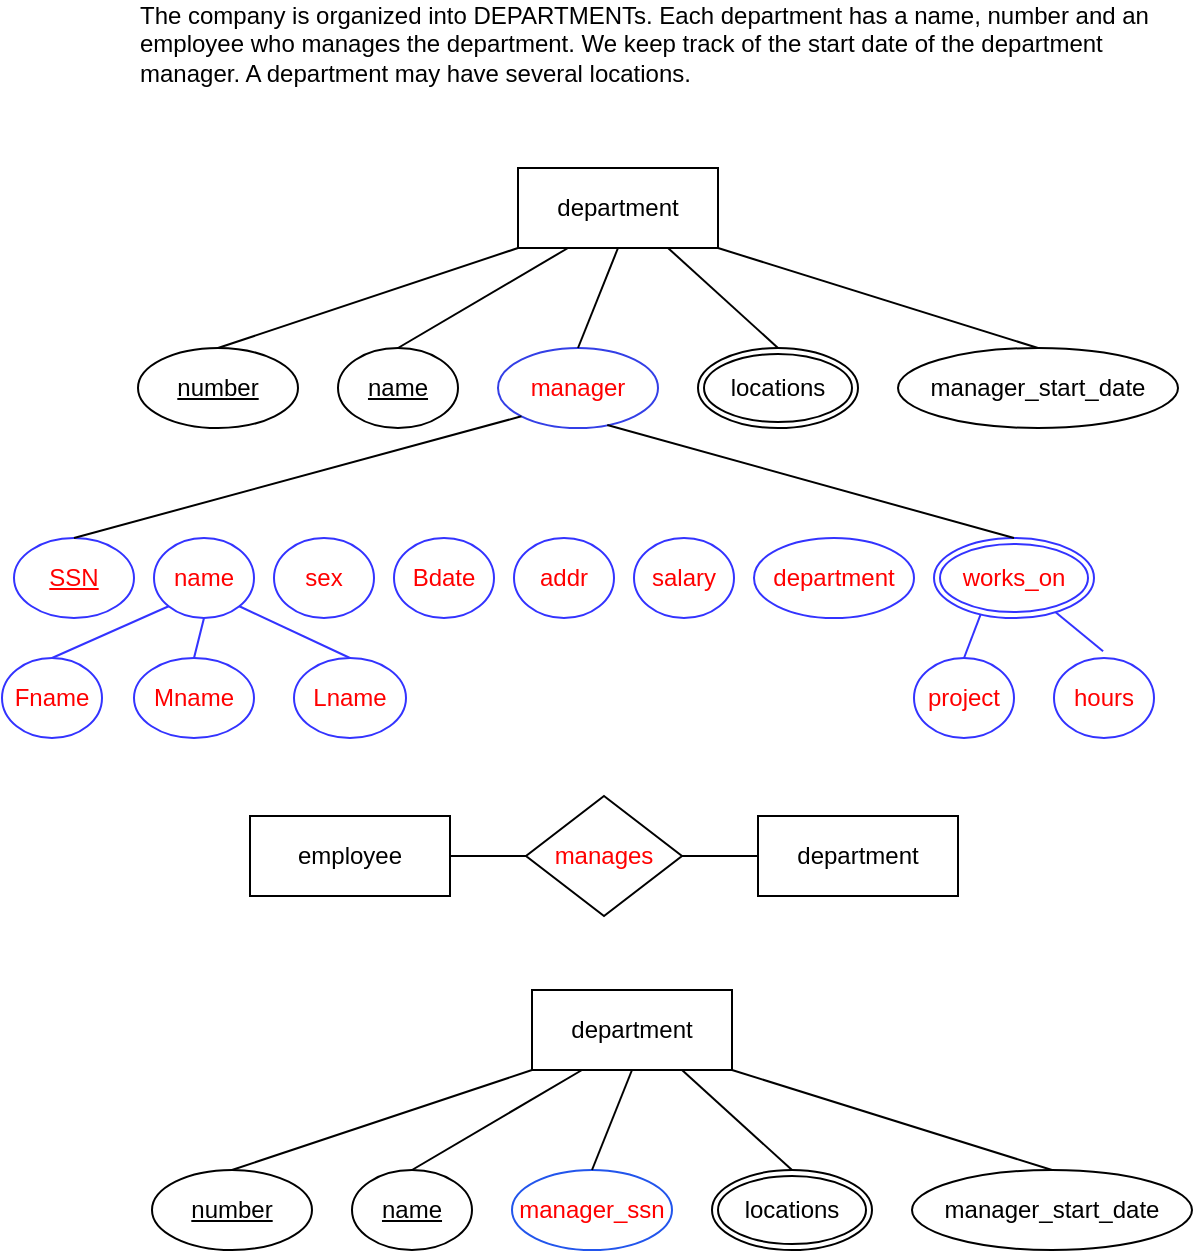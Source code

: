 <mxfile version="21.0.8" type="device" pages="4"><diagram name="department entity" id="vR1riFmWHHXKqSf3M4-J"><mxGraphModel dx="677" dy="388" grid="0" gridSize="10" guides="1" tooltips="1" connect="1" arrows="1" fold="1" page="0" pageScale="1" pageWidth="827" pageHeight="1169" math="0" shadow="0"><root><mxCell id="0"/><mxCell id="1" parent="0"/><mxCell id="nof1ykz_CpcOagsGE7ZD-1" value="department" style="whiteSpace=wrap;html=1;align=center;" parent="1" vertex="1"><mxGeometry x="360" y="280" width="100" height="40" as="geometry"/></mxCell><mxCell id="nof1ykz_CpcOagsGE7ZD-5" value="number" style="ellipse;whiteSpace=wrap;html=1;align=center;fontStyle=4;" parent="1" vertex="1"><mxGeometry x="170" y="370" width="80" height="40" as="geometry"/></mxCell><mxCell id="nof1ykz_CpcOagsGE7ZD-6" value="name" style="ellipse;whiteSpace=wrap;html=1;align=center;fontStyle=4;" parent="1" vertex="1"><mxGeometry x="270" y="370" width="60" height="40" as="geometry"/></mxCell><mxCell id="nof1ykz_CpcOagsGE7ZD-7" value="locations" style="ellipse;shape=doubleEllipse;margin=3;whiteSpace=wrap;html=1;align=center;" parent="1" vertex="1"><mxGeometry x="450" y="370" width="80" height="40" as="geometry"/></mxCell><mxCell id="nof1ykz_CpcOagsGE7ZD-8" value="manager" style="ellipse;whiteSpace=wrap;html=1;align=center;strokeColor=#333fe6;fontColor=#ff0000;" parent="1" vertex="1"><mxGeometry x="350" y="370" width="80" height="40" as="geometry"/></mxCell><mxCell id="nof1ykz_CpcOagsGE7ZD-9" value="manager_start_date" style="ellipse;whiteSpace=wrap;html=1;align=center;" parent="1" vertex="1"><mxGeometry x="550" y="370" width="140" height="40" as="geometry"/></mxCell><mxCell id="nof1ykz_CpcOagsGE7ZD-12" value="" style="endArrow=none;html=1;rounded=0;exitX=0.5;exitY=0;exitDx=0;exitDy=0;entryX=0;entryY=1;entryDx=0;entryDy=0;" parent="1" source="nof1ykz_CpcOagsGE7ZD-5" target="nof1ykz_CpcOagsGE7ZD-1" edge="1"><mxGeometry width="50" height="50" relative="1" as="geometry"><mxPoint x="290" y="370" as="sourcePoint"/><mxPoint x="340" y="320" as="targetPoint"/></mxGeometry></mxCell><mxCell id="nof1ykz_CpcOagsGE7ZD-13" value="" style="endArrow=none;html=1;rounded=0;exitX=0.5;exitY=0;exitDx=0;exitDy=0;entryX=0.25;entryY=1;entryDx=0;entryDy=0;" parent="1" source="nof1ykz_CpcOagsGE7ZD-6" target="nof1ykz_CpcOagsGE7ZD-1" edge="1"><mxGeometry width="50" height="50" relative="1" as="geometry"><mxPoint x="220" y="380" as="sourcePoint"/><mxPoint x="350" y="330" as="targetPoint"/></mxGeometry></mxCell><mxCell id="nof1ykz_CpcOagsGE7ZD-16" value="" style="endArrow=none;html=1;rounded=0;exitX=0.5;exitY=0;exitDx=0;exitDy=0;entryX=0.5;entryY=1;entryDx=0;entryDy=0;" parent="1" source="nof1ykz_CpcOagsGE7ZD-8" target="nof1ykz_CpcOagsGE7ZD-1" edge="1"><mxGeometry width="50" height="50" relative="1" as="geometry"><mxPoint x="250" y="410" as="sourcePoint"/><mxPoint x="380" y="360" as="targetPoint"/></mxGeometry></mxCell><mxCell id="nof1ykz_CpcOagsGE7ZD-17" value="" style="endArrow=none;html=1;rounded=0;exitX=0.5;exitY=0;exitDx=0;exitDy=0;entryX=0.75;entryY=1;entryDx=0;entryDy=0;" parent="1" source="nof1ykz_CpcOagsGE7ZD-7" target="nof1ykz_CpcOagsGE7ZD-1" edge="1"><mxGeometry width="50" height="50" relative="1" as="geometry"><mxPoint x="260" y="420" as="sourcePoint"/><mxPoint x="390" y="370" as="targetPoint"/></mxGeometry></mxCell><mxCell id="nof1ykz_CpcOagsGE7ZD-18" value="" style="endArrow=none;html=1;rounded=0;exitX=1;exitY=1;exitDx=0;exitDy=0;entryX=0.5;entryY=0;entryDx=0;entryDy=0;" parent="1" source="nof1ykz_CpcOagsGE7ZD-1" target="nof1ykz_CpcOagsGE7ZD-9" edge="1"><mxGeometry width="50" height="50" relative="1" as="geometry"><mxPoint x="270" y="430" as="sourcePoint"/><mxPoint x="400" y="380" as="targetPoint"/></mxGeometry></mxCell><mxCell id="5hC7E_VcBdMca9a1Se1Z-1" value="&lt;div&gt;The company is organized into DEPARTMENTs. Each department has a name, number and an employee who manages the department. We keep track of the start date of the department manager. A department may have several locations.&lt;/div&gt;&lt;div&gt;&lt;br&gt;&lt;/div&gt;" style="text;html=1;strokeColor=none;fillColor=none;align=left;verticalAlign=middle;whiteSpace=wrap;rounded=0;" parent="1" vertex="1"><mxGeometry x="169" y="196" width="516" height="58" as="geometry"/></mxCell><mxCell id="xKUtoP-qOpP5i_r4uGos-1" value="department" style="whiteSpace=wrap;html=1;align=center;" vertex="1" parent="1"><mxGeometry x="480" y="604" width="100" height="40" as="geometry"/></mxCell><mxCell id="BtFRwxA6i7Aon4vkajZD-1" value="employee" style="whiteSpace=wrap;html=1;align=center;" vertex="1" parent="1"><mxGeometry x="226" y="604" width="100" height="40" as="geometry"/></mxCell><mxCell id="BtFRwxA6i7Aon4vkajZD-2" value="manages" style="shape=rhombus;perimeter=rhombusPerimeter;whiteSpace=wrap;html=1;align=center;fontColor=#ff0000;" vertex="1" parent="1"><mxGeometry x="364" y="594" width="78" height="60" as="geometry"/></mxCell><mxCell id="BtFRwxA6i7Aon4vkajZD-3" value="" style="endArrow=none;html=1;rounded=0;exitX=1;exitY=0.5;exitDx=0;exitDy=0;entryX=0;entryY=0.5;entryDx=0;entryDy=0;" edge="1" parent="1" source="BtFRwxA6i7Aon4vkajZD-1" target="BtFRwxA6i7Aon4vkajZD-2"><mxGeometry width="50" height="50" relative="1" as="geometry"><mxPoint x="326" y="589" as="sourcePoint"/><mxPoint x="476" y="539" as="targetPoint"/></mxGeometry></mxCell><mxCell id="BtFRwxA6i7Aon4vkajZD-4" value="" style="endArrow=none;html=1;rounded=0;exitX=0;exitY=0.5;exitDx=0;exitDy=0;entryX=1;entryY=0.5;entryDx=0;entryDy=0;" edge="1" parent="1" source="xKUtoP-qOpP5i_r4uGos-1" target="BtFRwxA6i7Aon4vkajZD-2"><mxGeometry width="50" height="50" relative="1" as="geometry"><mxPoint x="336" y="634" as="sourcePoint"/><mxPoint x="374" y="634" as="targetPoint"/></mxGeometry></mxCell><mxCell id="9cm1FBiWcGY4AMhlOk_x-1" value="SSN" style="ellipse;whiteSpace=wrap;html=1;align=center;fontStyle=4;strokeColor=#3333FF;fontColor=#ff0000;" vertex="1" parent="1"><mxGeometry x="108" y="465" width="60" height="40" as="geometry"/></mxCell><mxCell id="9cm1FBiWcGY4AMhlOk_x-2" value="works_on" style="ellipse;shape=doubleEllipse;margin=3;whiteSpace=wrap;html=1;align=center;strokeColor=#3333FF;fontColor=#ff0000;" vertex="1" parent="1"><mxGeometry x="568" y="465" width="80" height="40" as="geometry"/></mxCell><mxCell id="9cm1FBiWcGY4AMhlOk_x-3" value="name" style="ellipse;whiteSpace=wrap;html=1;align=center;strokeColor=#3333FF;fontColor=#ff0000;" vertex="1" parent="1"><mxGeometry x="178" y="465" width="50" height="40" as="geometry"/></mxCell><mxCell id="9cm1FBiWcGY4AMhlOk_x-4" value="department" style="ellipse;whiteSpace=wrap;html=1;align=center;strokeColor=#3333FF;fontColor=#ff0000;" vertex="1" parent="1"><mxGeometry x="478" y="465" width="80" height="40" as="geometry"/></mxCell><mxCell id="9cm1FBiWcGY4AMhlOk_x-5" value="Mname" style="ellipse;whiteSpace=wrap;html=1;align=center;strokeColor=#3333FF;fontColor=#ff0000;" vertex="1" parent="1"><mxGeometry x="168" y="525" width="60" height="40" as="geometry"/></mxCell><mxCell id="9cm1FBiWcGY4AMhlOk_x-6" value="Lname" style="ellipse;whiteSpace=wrap;html=1;align=center;strokeColor=#3333FF;fontColor=#ff0000;" vertex="1" parent="1"><mxGeometry x="248" y="525" width="56" height="40" as="geometry"/></mxCell><mxCell id="9cm1FBiWcGY4AMhlOk_x-7" value="Fname" style="ellipse;whiteSpace=wrap;html=1;align=center;strokeColor=#3333FF;fontColor=#ff0000;" vertex="1" parent="1"><mxGeometry x="102" y="525" width="50" height="40" as="geometry"/></mxCell><mxCell id="9cm1FBiWcGY4AMhlOk_x-8" value="sex" style="ellipse;whiteSpace=wrap;html=1;align=center;strokeColor=#3333FF;fontColor=#ff0000;" vertex="1" parent="1"><mxGeometry x="238" y="465" width="50" height="40" as="geometry"/></mxCell><mxCell id="9cm1FBiWcGY4AMhlOk_x-9" value="Bdate" style="ellipse;whiteSpace=wrap;html=1;align=center;strokeColor=#3333FF;fontColor=#ff0000;" vertex="1" parent="1"><mxGeometry x="298" y="465" width="50" height="40" as="geometry"/></mxCell><mxCell id="9cm1FBiWcGY4AMhlOk_x-10" value="addr" style="ellipse;whiteSpace=wrap;html=1;align=center;strokeColor=#3333FF;fontColor=#ff0000;" vertex="1" parent="1"><mxGeometry x="358" y="465" width="50" height="40" as="geometry"/></mxCell><mxCell id="9cm1FBiWcGY4AMhlOk_x-11" value="salary" style="ellipse;whiteSpace=wrap;html=1;align=center;strokeColor=#3333FF;fontColor=#ff0000;" vertex="1" parent="1"><mxGeometry x="418" y="465" width="50" height="40" as="geometry"/></mxCell><mxCell id="9cm1FBiWcGY4AMhlOk_x-12" value="hours" style="ellipse;whiteSpace=wrap;html=1;align=center;strokeColor=#3333FF;fontColor=#ff0000;" vertex="1" parent="1"><mxGeometry x="628" y="525" width="50" height="40" as="geometry"/></mxCell><mxCell id="9cm1FBiWcGY4AMhlOk_x-13" value="project" style="ellipse;whiteSpace=wrap;html=1;align=center;strokeColor=#3333FF;fontColor=#ff0000;" vertex="1" parent="1"><mxGeometry x="558" y="525" width="50" height="40" as="geometry"/></mxCell><mxCell id="9cm1FBiWcGY4AMhlOk_x-14" value="" style="endArrow=none;html=1;rounded=0;exitX=0.5;exitY=0;exitDx=0;exitDy=0;entryX=0;entryY=1;entryDx=0;entryDy=0;strokeColor=#3333FF;fontColor=#ff0000;" edge="1" parent="1" source="9cm1FBiWcGY4AMhlOk_x-7" target="9cm1FBiWcGY4AMhlOk_x-3"><mxGeometry width="50" height="50" relative="1" as="geometry"><mxPoint x="168" y="495" as="sourcePoint"/><mxPoint x="378" y="455" as="targetPoint"/></mxGeometry></mxCell><mxCell id="9cm1FBiWcGY4AMhlOk_x-15" value="" style="endArrow=none;html=1;rounded=0;exitX=0.5;exitY=0;exitDx=0;exitDy=0;entryX=0.5;entryY=1;entryDx=0;entryDy=0;strokeColor=#3333FF;fontColor=#ff0000;" edge="1" parent="1" source="9cm1FBiWcGY4AMhlOk_x-5" target="9cm1FBiWcGY4AMhlOk_x-3"><mxGeometry width="50" height="50" relative="1" as="geometry"><mxPoint x="178" y="505" as="sourcePoint"/><mxPoint x="388" y="465" as="targetPoint"/></mxGeometry></mxCell><mxCell id="9cm1FBiWcGY4AMhlOk_x-16" value="" style="endArrow=none;html=1;rounded=0;exitX=1;exitY=1;exitDx=0;exitDy=0;entryX=0.5;entryY=0;entryDx=0;entryDy=0;strokeColor=#3333FF;fontColor=#ff0000;" edge="1" parent="1" source="9cm1FBiWcGY4AMhlOk_x-3" target="9cm1FBiWcGY4AMhlOk_x-6"><mxGeometry width="50" height="50" relative="1" as="geometry"><mxPoint x="188" y="515" as="sourcePoint"/><mxPoint x="398" y="475" as="targetPoint"/></mxGeometry></mxCell><mxCell id="9cm1FBiWcGY4AMhlOk_x-17" value="" style="endArrow=none;html=1;rounded=0;exitX=0.5;exitY=0;exitDx=0;exitDy=0;entryX=0.291;entryY=0.958;entryDx=0;entryDy=0;entryPerimeter=0;strokeColor=#3333FF;fontColor=#ff0000;" edge="1" parent="1" source="9cm1FBiWcGY4AMhlOk_x-13" target="9cm1FBiWcGY4AMhlOk_x-2"><mxGeometry width="50" height="50" relative="1" as="geometry"><mxPoint x="198" y="525" as="sourcePoint"/><mxPoint x="408" y="485" as="targetPoint"/></mxGeometry></mxCell><mxCell id="9cm1FBiWcGY4AMhlOk_x-18" value="" style="endArrow=none;html=1;rounded=0;exitX=0.491;exitY=-0.085;exitDx=0;exitDy=0;exitPerimeter=0;strokeColor=#3333FF;fontColor=#ff0000;" edge="1" parent="1" source="9cm1FBiWcGY4AMhlOk_x-12" target="9cm1FBiWcGY4AMhlOk_x-2"><mxGeometry width="50" height="50" relative="1" as="geometry"><mxPoint x="208" y="535" as="sourcePoint"/><mxPoint x="418" y="495" as="targetPoint"/></mxGeometry></mxCell><mxCell id="9cm1FBiWcGY4AMhlOk_x-19" value="" style="endArrow=none;html=1;rounded=0;exitX=0.5;exitY=0;exitDx=0;exitDy=0;entryX=0;entryY=1;entryDx=0;entryDy=0;" edge="1" parent="1" source="9cm1FBiWcGY4AMhlOk_x-1" target="nof1ykz_CpcOagsGE7ZD-8"><mxGeometry width="50" height="50" relative="1" as="geometry"><mxPoint x="162" y="465" as="sourcePoint"/><mxPoint x="312" y="415" as="targetPoint"/></mxGeometry></mxCell><mxCell id="9cm1FBiWcGY4AMhlOk_x-20" value="" style="endArrow=none;html=1;rounded=0;exitX=0.683;exitY=0.963;exitDx=0;exitDy=0;entryX=0.5;entryY=0;entryDx=0;entryDy=0;exitPerimeter=0;" edge="1" parent="1" source="nof1ykz_CpcOagsGE7ZD-8" target="9cm1FBiWcGY4AMhlOk_x-2"><mxGeometry width="50" height="50" relative="1" as="geometry"><mxPoint x="470" y="330" as="sourcePoint"/><mxPoint x="630" y="380" as="targetPoint"/></mxGeometry></mxCell><mxCell id="9cm1FBiWcGY4AMhlOk_x-52" value="department" style="whiteSpace=wrap;html=1;align=center;" vertex="1" parent="1"><mxGeometry x="367" y="691" width="100" height="40" as="geometry"/></mxCell><mxCell id="9cm1FBiWcGY4AMhlOk_x-53" value="number" style="ellipse;whiteSpace=wrap;html=1;align=center;fontStyle=4;" vertex="1" parent="1"><mxGeometry x="177" y="781" width="80" height="40" as="geometry"/></mxCell><mxCell id="9cm1FBiWcGY4AMhlOk_x-54" value="name" style="ellipse;whiteSpace=wrap;html=1;align=center;fontStyle=4;" vertex="1" parent="1"><mxGeometry x="277" y="781" width="60" height="40" as="geometry"/></mxCell><mxCell id="9cm1FBiWcGY4AMhlOk_x-55" value="locations" style="ellipse;shape=doubleEllipse;margin=3;whiteSpace=wrap;html=1;align=center;" vertex="1" parent="1"><mxGeometry x="457" y="781" width="80" height="40" as="geometry"/></mxCell><mxCell id="9cm1FBiWcGY4AMhlOk_x-56" value="manager_ssn" style="ellipse;whiteSpace=wrap;html=1;align=center;strokeColor=#2255ec;fontColor=#ff0000;" vertex="1" parent="1"><mxGeometry x="357" y="781" width="80" height="40" as="geometry"/></mxCell><mxCell id="9cm1FBiWcGY4AMhlOk_x-57" value="manager_start_date" style="ellipse;whiteSpace=wrap;html=1;align=center;" vertex="1" parent="1"><mxGeometry x="557" y="781" width="140" height="40" as="geometry"/></mxCell><mxCell id="9cm1FBiWcGY4AMhlOk_x-58" value="" style="endArrow=none;html=1;rounded=0;exitX=0.5;exitY=0;exitDx=0;exitDy=0;entryX=0;entryY=1;entryDx=0;entryDy=0;" edge="1" parent="1" source="9cm1FBiWcGY4AMhlOk_x-53" target="9cm1FBiWcGY4AMhlOk_x-52"><mxGeometry width="50" height="50" relative="1" as="geometry"><mxPoint x="297" y="781" as="sourcePoint"/><mxPoint x="347" y="731" as="targetPoint"/></mxGeometry></mxCell><mxCell id="9cm1FBiWcGY4AMhlOk_x-59" value="" style="endArrow=none;html=1;rounded=0;exitX=0.5;exitY=0;exitDx=0;exitDy=0;entryX=0.25;entryY=1;entryDx=0;entryDy=0;" edge="1" parent="1" source="9cm1FBiWcGY4AMhlOk_x-54" target="9cm1FBiWcGY4AMhlOk_x-52"><mxGeometry width="50" height="50" relative="1" as="geometry"><mxPoint x="227" y="791" as="sourcePoint"/><mxPoint x="357" y="741" as="targetPoint"/></mxGeometry></mxCell><mxCell id="9cm1FBiWcGY4AMhlOk_x-60" value="" style="endArrow=none;html=1;rounded=0;exitX=0.5;exitY=0;exitDx=0;exitDy=0;entryX=0.5;entryY=1;entryDx=0;entryDy=0;" edge="1" parent="1" source="9cm1FBiWcGY4AMhlOk_x-56" target="9cm1FBiWcGY4AMhlOk_x-52"><mxGeometry width="50" height="50" relative="1" as="geometry"><mxPoint x="257" y="821" as="sourcePoint"/><mxPoint x="387" y="771" as="targetPoint"/></mxGeometry></mxCell><mxCell id="9cm1FBiWcGY4AMhlOk_x-61" value="" style="endArrow=none;html=1;rounded=0;exitX=0.5;exitY=0;exitDx=0;exitDy=0;entryX=0.75;entryY=1;entryDx=0;entryDy=0;" edge="1" parent="1" source="9cm1FBiWcGY4AMhlOk_x-55" target="9cm1FBiWcGY4AMhlOk_x-52"><mxGeometry width="50" height="50" relative="1" as="geometry"><mxPoint x="267" y="831" as="sourcePoint"/><mxPoint x="397" y="781" as="targetPoint"/></mxGeometry></mxCell><mxCell id="9cm1FBiWcGY4AMhlOk_x-62" value="" style="endArrow=none;html=1;rounded=0;exitX=1;exitY=1;exitDx=0;exitDy=0;entryX=0.5;entryY=0;entryDx=0;entryDy=0;" edge="1" parent="1" source="9cm1FBiWcGY4AMhlOk_x-52" target="9cm1FBiWcGY4AMhlOk_x-57"><mxGeometry width="50" height="50" relative="1" as="geometry"><mxPoint x="277" y="841" as="sourcePoint"/><mxPoint x="407" y="791" as="targetPoint"/></mxGeometry></mxCell></root></mxGraphModel></diagram><diagram id="a4o48mt1i-gstihOhsZx" name="project entity"><mxGraphModel dx="1050" dy="602" grid="0" gridSize="10" guides="1" tooltips="1" connect="1" arrows="1" fold="1" page="0" pageScale="1" pageWidth="827" pageHeight="1169" math="0" shadow="0"><root><mxCell id="0"/><mxCell id="1" parent="0"/><mxCell id="IIx-w3cfuuRNV1lqIEd5-1" value="project" style="whiteSpace=wrap;html=1;align=center;" parent="1" vertex="1"><mxGeometry x="360" y="440" width="100" height="40" as="geometry"/></mxCell><mxCell id="IIx-w3cfuuRNV1lqIEd5-2" value="number" style="ellipse;whiteSpace=wrap;html=1;align=center;fontStyle=4;" parent="1" vertex="1"><mxGeometry x="204" y="530" width="80" height="40" as="geometry"/></mxCell><mxCell id="IIx-w3cfuuRNV1lqIEd5-3" value="name" style="ellipse;whiteSpace=wrap;html=1;align=center;fontStyle=4;" parent="1" vertex="1"><mxGeometry x="304" y="530" width="60" height="40" as="geometry"/></mxCell><mxCell id="IIx-w3cfuuRNV1lqIEd5-4" value="location" style="ellipse;whiteSpace=wrap;html=1;align=center;" parent="1" vertex="1"><mxGeometry x="384" y="530" width="80" height="40" as="geometry"/></mxCell><mxCell id="IIx-w3cfuuRNV1lqIEd5-5" value="controlling_department" style="ellipse;whiteSpace=wrap;html=1;align=center;strokeColor=#2e2bee;fontColor=#ff0000;" parent="1" vertex="1"><mxGeometry x="484" y="530" width="140" height="40" as="geometry"/></mxCell><mxCell id="IIx-w3cfuuRNV1lqIEd5-6" value="" style="endArrow=none;html=1;rounded=0;exitX=0.5;exitY=0;exitDx=0;exitDy=0;entryX=0;entryY=1;entryDx=0;entryDy=0;" parent="1" source="IIx-w3cfuuRNV1lqIEd5-2" target="IIx-w3cfuuRNV1lqIEd5-1" edge="1"><mxGeometry width="50" height="50" relative="1" as="geometry"><mxPoint x="324" y="530" as="sourcePoint"/><mxPoint x="374" y="480" as="targetPoint"/></mxGeometry></mxCell><mxCell id="IIx-w3cfuuRNV1lqIEd5-7" value="" style="endArrow=none;html=1;rounded=0;exitX=0.5;exitY=0;exitDx=0;exitDy=0;entryX=0.25;entryY=1;entryDx=0;entryDy=0;" parent="1" source="IIx-w3cfuuRNV1lqIEd5-3" target="IIx-w3cfuuRNV1lqIEd5-1" edge="1"><mxGeometry width="50" height="50" relative="1" as="geometry"><mxPoint x="254" y="540" as="sourcePoint"/><mxPoint x="384" y="490" as="targetPoint"/></mxGeometry></mxCell><mxCell id="IIx-w3cfuuRNV1lqIEd5-8" value="" style="endArrow=none;html=1;rounded=0;exitX=0.5;exitY=0;exitDx=0;exitDy=0;entryX=0.5;entryY=1;entryDx=0;entryDy=0;" parent="1" source="IIx-w3cfuuRNV1lqIEd5-4" target="IIx-w3cfuuRNV1lqIEd5-1" edge="1"><mxGeometry width="50" height="50" relative="1" as="geometry"><mxPoint x="284" y="570" as="sourcePoint"/><mxPoint x="414" y="520" as="targetPoint"/></mxGeometry></mxCell><mxCell id="IIx-w3cfuuRNV1lqIEd5-9" value="" style="endArrow=none;html=1;rounded=0;exitX=1;exitY=1;exitDx=0;exitDy=0;entryX=0.5;entryY=0;entryDx=0;entryDy=0;" parent="1" source="IIx-w3cfuuRNV1lqIEd5-1" target="IIx-w3cfuuRNV1lqIEd5-5" edge="1"><mxGeometry width="50" height="50" relative="1" as="geometry"><mxPoint x="304" y="590" as="sourcePoint"/><mxPoint x="434" y="540" as="targetPoint"/></mxGeometry></mxCell><mxCell id="Bv9roeX_BVCFR0Rtixf7-1" value="&lt;div&gt;Each department controls a number of PROJECTs. Each project has a unique name, unique number and is located at a single location.&lt;/div&gt;&lt;div&gt;&lt;br&gt;&lt;/div&gt;" style="text;html=1;strokeColor=none;fillColor=none;align=left;verticalAlign=middle;whiteSpace=wrap;rounded=0;" parent="1" vertex="1"><mxGeometry x="206" y="348" width="423" height="70" as="geometry"/></mxCell><mxCell id="xi7YrCaG1WVuRx2_lfLT-1" value="number" style="ellipse;whiteSpace=wrap;html=1;align=center;fontStyle=4;strokeColor=#1419a3;fontColor=#ff0000;" vertex="1" parent="1"><mxGeometry x="294" y="630" width="80" height="40" as="geometry"/></mxCell><mxCell id="xi7YrCaG1WVuRx2_lfLT-2" value="name" style="ellipse;whiteSpace=wrap;html=1;align=center;fontStyle=4;strokeColor=#1419a3;fontColor=#ff0000;" vertex="1" parent="1"><mxGeometry x="394" y="630" width="60" height="40" as="geometry"/></mxCell><mxCell id="xi7YrCaG1WVuRx2_lfLT-3" value="locations" style="ellipse;shape=doubleEllipse;margin=3;whiteSpace=wrap;html=1;align=center;strokeColor=#1419a3;fontColor=#ff0000;" vertex="1" parent="1"><mxGeometry x="574" y="630" width="80" height="40" as="geometry"/></mxCell><mxCell id="xi7YrCaG1WVuRx2_lfLT-4" value="manager" style="ellipse;whiteSpace=wrap;html=1;align=center;strokeColor=#1419a3;fontColor=#ff0000;" vertex="1" parent="1"><mxGeometry x="474" y="630" width="80" height="40" as="geometry"/></mxCell><mxCell id="xi7YrCaG1WVuRx2_lfLT-5" value="manager_start_date" style="ellipse;whiteSpace=wrap;html=1;align=center;strokeColor=#1419a3;fontColor=#ff0000;" vertex="1" parent="1"><mxGeometry x="674" y="630" width="140" height="40" as="geometry"/></mxCell><mxCell id="xi7YrCaG1WVuRx2_lfLT-6" value="" style="endArrow=none;html=1;rounded=0;exitX=0.5;exitY=0;exitDx=0;exitDy=0;entryX=0;entryY=1;entryDx=0;entryDy=0;" edge="1" parent="1" source="xi7YrCaG1WVuRx2_lfLT-1" target="IIx-w3cfuuRNV1lqIEd5-5"><mxGeometry width="50" height="50" relative="1" as="geometry"><mxPoint x="344" y="646" as="sourcePoint"/><mxPoint x="460" y="596" as="targetPoint"/></mxGeometry></mxCell><mxCell id="xi7YrCaG1WVuRx2_lfLT-7" value="" style="endArrow=none;html=1;rounded=0;exitX=1;exitY=1;exitDx=0;exitDy=0;entryX=0.5;entryY=0;entryDx=0;entryDy=0;" edge="1" parent="1" source="IIx-w3cfuuRNV1lqIEd5-5" target="xi7YrCaG1WVuRx2_lfLT-5"><mxGeometry width="50" height="50" relative="1" as="geometry"><mxPoint x="636" y="595" as="sourcePoint"/><mxPoint x="730" y="645" as="targetPoint"/></mxGeometry></mxCell><mxCell id="TBZkQ93ppKMUNMIXcFfS-1" value="project" style="whiteSpace=wrap;html=1;align=center;" vertex="1" parent="1"><mxGeometry x="484" y="736" width="100" height="40" as="geometry"/></mxCell><mxCell id="xuuxLBYL-FkFExQEdYXr-1" value="department" style="whiteSpace=wrap;html=1;align=center;" vertex="1" parent="1"><mxGeometry x="236" y="736" width="100" height="40" as="geometry"/></mxCell><mxCell id="OpuRK4CgrRXLhYxJ5u82-1" value="manages" style="shape=rhombus;perimeter=rhombusPerimeter;whiteSpace=wrap;html=1;align=center;fontColor=#ff0000;" vertex="1" parent="1"><mxGeometry x="371" y="726" width="78" height="60" as="geometry"/></mxCell><mxCell id="OpuRK4CgrRXLhYxJ5u82-2" value="" style="endArrow=none;html=1;rounded=0;exitX=1;exitY=0.5;exitDx=0;exitDy=0;entryX=0;entryY=0.5;entryDx=0;entryDy=0;" edge="1" parent="1" source="OpuRK4CgrRXLhYxJ5u82-1" target="TBZkQ93ppKMUNMIXcFfS-1"><mxGeometry width="50" height="50" relative="1" as="geometry"><mxPoint x="245" y="645" as="sourcePoint"/><mxPoint x="416" y="579" as="targetPoint"/></mxGeometry></mxCell><mxCell id="OpuRK4CgrRXLhYxJ5u82-3" value="" style="endArrow=none;html=1;rounded=0;entryX=0;entryY=0.5;entryDx=0;entryDy=0;" edge="1" parent="1" source="xuuxLBYL-FkFExQEdYXr-1" target="OpuRK4CgrRXLhYxJ5u82-1"><mxGeometry width="50" height="50" relative="1" as="geometry"><mxPoint x="255" y="655" as="sourcePoint"/><mxPoint x="426" y="589" as="targetPoint"/></mxGeometry></mxCell><mxCell id="OpuRK4CgrRXLhYxJ5u82-4" value="project" style="whiteSpace=wrap;html=1;align=center;" vertex="1" parent="1"><mxGeometry x="356" y="823" width="100" height="40" as="geometry"/></mxCell><mxCell id="OpuRK4CgrRXLhYxJ5u82-5" value="number" style="ellipse;whiteSpace=wrap;html=1;align=center;fontStyle=4;" vertex="1" parent="1"><mxGeometry x="200" y="913" width="80" height="40" as="geometry"/></mxCell><mxCell id="OpuRK4CgrRXLhYxJ5u82-6" value="name" style="ellipse;whiteSpace=wrap;html=1;align=center;fontStyle=4;" vertex="1" parent="1"><mxGeometry x="300" y="913" width="60" height="40" as="geometry"/></mxCell><mxCell id="OpuRK4CgrRXLhYxJ5u82-7" value="location" style="ellipse;whiteSpace=wrap;html=1;align=center;" vertex="1" parent="1"><mxGeometry x="380" y="913" width="80" height="40" as="geometry"/></mxCell><mxCell id="OpuRK4CgrRXLhYxJ5u82-8" value="department_number" style="ellipse;whiteSpace=wrap;html=1;align=center;strokeColor=#213af2;fontColor=#ff0000;" vertex="1" parent="1"><mxGeometry x="480" y="913" width="140" height="40" as="geometry"/></mxCell><mxCell id="OpuRK4CgrRXLhYxJ5u82-9" value="" style="endArrow=none;html=1;rounded=0;exitX=0.5;exitY=0;exitDx=0;exitDy=0;entryX=0;entryY=1;entryDx=0;entryDy=0;" edge="1" parent="1" source="OpuRK4CgrRXLhYxJ5u82-5" target="OpuRK4CgrRXLhYxJ5u82-4"><mxGeometry width="50" height="50" relative="1" as="geometry"><mxPoint x="320" y="913" as="sourcePoint"/><mxPoint x="370" y="863" as="targetPoint"/></mxGeometry></mxCell><mxCell id="OpuRK4CgrRXLhYxJ5u82-10" value="" style="endArrow=none;html=1;rounded=0;exitX=0.5;exitY=0;exitDx=0;exitDy=0;entryX=0.25;entryY=1;entryDx=0;entryDy=0;" edge="1" parent="1" source="OpuRK4CgrRXLhYxJ5u82-6" target="OpuRK4CgrRXLhYxJ5u82-4"><mxGeometry width="50" height="50" relative="1" as="geometry"><mxPoint x="250" y="923" as="sourcePoint"/><mxPoint x="380" y="873" as="targetPoint"/></mxGeometry></mxCell><mxCell id="OpuRK4CgrRXLhYxJ5u82-11" value="" style="endArrow=none;html=1;rounded=0;exitX=0.5;exitY=0;exitDx=0;exitDy=0;entryX=0.5;entryY=1;entryDx=0;entryDy=0;" edge="1" parent="1" source="OpuRK4CgrRXLhYxJ5u82-7" target="OpuRK4CgrRXLhYxJ5u82-4"><mxGeometry width="50" height="50" relative="1" as="geometry"><mxPoint x="280" y="953" as="sourcePoint"/><mxPoint x="410" y="903" as="targetPoint"/></mxGeometry></mxCell><mxCell id="OpuRK4CgrRXLhYxJ5u82-12" value="" style="endArrow=none;html=1;rounded=0;exitX=1;exitY=1;exitDx=0;exitDy=0;entryX=0.5;entryY=0;entryDx=0;entryDy=0;" edge="1" parent="1" source="OpuRK4CgrRXLhYxJ5u82-4" target="OpuRK4CgrRXLhYxJ5u82-8"><mxGeometry width="50" height="50" relative="1" as="geometry"><mxPoint x="300" y="973" as="sourcePoint"/><mxPoint x="430" y="923" as="targetPoint"/></mxGeometry></mxCell></root></mxGraphModel></diagram><diagram id="lR-KPH-bCipEC0YCnFHx" name="employee entity"><mxGraphModel dx="1124" dy="815" grid="0" gridSize="10" guides="1" tooltips="1" connect="1" arrows="1" fold="1" page="0" pageScale="1" pageWidth="827" pageHeight="1169" math="0" shadow="0"><root><mxCell id="0"/><mxCell id="1" parent="0"/><mxCell id="TX_0UJqvhbqT5zrNF4Th-1" value="employee" style="whiteSpace=wrap;html=1;align=center;" parent="1" vertex="1"><mxGeometry x="248" y="61" width="100" height="40" as="geometry"/></mxCell><mxCell id="TX_0UJqvhbqT5zrNF4Th-2" value="SSN" style="ellipse;whiteSpace=wrap;html=1;align=center;fontStyle=4;" parent="1" vertex="1"><mxGeometry x="8" y="141" width="60" height="40" as="geometry"/></mxCell><mxCell id="TX_0UJqvhbqT5zrNF4Th-3" value="works_on" style="ellipse;shape=doubleEllipse;margin=3;whiteSpace=wrap;html=1;align=center;" parent="1" vertex="1"><mxGeometry x="468" y="141" width="80" height="40" as="geometry"/></mxCell><mxCell id="TX_0UJqvhbqT5zrNF4Th-4" value="name" style="ellipse;whiteSpace=wrap;html=1;align=center;" parent="1" vertex="1"><mxGeometry x="78" y="141" width="50" height="40" as="geometry"/></mxCell><mxCell id="TX_0UJqvhbqT5zrNF4Th-5" value="department" style="ellipse;whiteSpace=wrap;html=1;align=center;strokeColor=#264de8;fontColor=#ff0000;" parent="1" vertex="1"><mxGeometry x="378" y="141" width="80" height="40" as="geometry"/></mxCell><mxCell id="TX_0UJqvhbqT5zrNF4Th-6" value="" style="endArrow=none;html=1;rounded=0;exitX=0.5;exitY=0;exitDx=0;exitDy=0;entryX=0;entryY=1;entryDx=0;entryDy=0;" parent="1" source="TX_0UJqvhbqT5zrNF4Th-2" target="TX_0UJqvhbqT5zrNF4Th-1" edge="1"><mxGeometry width="50" height="50" relative="1" as="geometry"><mxPoint x="108" y="141" as="sourcePoint"/><mxPoint x="158" y="91" as="targetPoint"/></mxGeometry></mxCell><mxCell id="TX_0UJqvhbqT5zrNF4Th-7" value="" style="endArrow=none;html=1;rounded=0;exitX=0.599;exitY=0.021;exitDx=0;exitDy=0;exitPerimeter=0;" parent="1" source="TX_0UJqvhbqT5zrNF4Th-15" edge="1"><mxGeometry width="50" height="50" relative="1" as="geometry"><mxPoint x="118" y="141" as="sourcePoint"/><mxPoint x="288" y="101" as="targetPoint"/></mxGeometry></mxCell><mxCell id="TX_0UJqvhbqT5zrNF4Th-8" value="" style="endArrow=none;html=1;rounded=0;exitX=0.5;exitY=0;exitDx=0;exitDy=0;entryX=0.188;entryY=0.981;entryDx=0;entryDy=0;entryPerimeter=0;" parent="1" source="TX_0UJqvhbqT5zrNF4Th-4" target="TX_0UJqvhbqT5zrNF4Th-1" edge="1"><mxGeometry width="50" height="50" relative="1" as="geometry"><mxPoint x="68" y="181" as="sourcePoint"/><mxPoint x="198" y="131" as="targetPoint"/></mxGeometry></mxCell><mxCell id="TX_0UJqvhbqT5zrNF4Th-9" value="" style="endArrow=none;html=1;rounded=0;exitX=0.5;exitY=0;exitDx=0;exitDy=0;entryX=1;entryY=1;entryDx=0;entryDy=0;" parent="1" source="TX_0UJqvhbqT5zrNF4Th-3" target="TX_0UJqvhbqT5zrNF4Th-1" edge="1"><mxGeometry width="50" height="50" relative="1" as="geometry"><mxPoint x="78" y="191" as="sourcePoint"/><mxPoint x="208" y="141" as="targetPoint"/></mxGeometry></mxCell><mxCell id="TX_0UJqvhbqT5zrNF4Th-10" value="" style="endArrow=none;html=1;rounded=0;entryX=0.5;entryY=0;entryDx=0;entryDy=0;" parent="1" target="TX_0UJqvhbqT5zrNF4Th-5" edge="1"><mxGeometry width="50" height="50" relative="1" as="geometry"><mxPoint x="338" y="101" as="sourcePoint"/><mxPoint x="218" y="151" as="targetPoint"/></mxGeometry></mxCell><mxCell id="TX_0UJqvhbqT5zrNF4Th-11" value="Mname" style="ellipse;whiteSpace=wrap;html=1;align=center;" parent="1" vertex="1"><mxGeometry x="68" y="201" width="60" height="40" as="geometry"/></mxCell><mxCell id="TX_0UJqvhbqT5zrNF4Th-12" value="Lname" style="ellipse;whiteSpace=wrap;html=1;align=center;" parent="1" vertex="1"><mxGeometry x="148" y="201" width="56" height="40" as="geometry"/></mxCell><mxCell id="TX_0UJqvhbqT5zrNF4Th-13" value="Fname" style="ellipse;whiteSpace=wrap;html=1;align=center;" parent="1" vertex="1"><mxGeometry x="2" y="201" width="50" height="40" as="geometry"/></mxCell><mxCell id="TX_0UJqvhbqT5zrNF4Th-14" value="sex" style="ellipse;whiteSpace=wrap;html=1;align=center;" parent="1" vertex="1"><mxGeometry x="138" y="141" width="50" height="40" as="geometry"/></mxCell><mxCell id="TX_0UJqvhbqT5zrNF4Th-15" value="Bdate" style="ellipse;whiteSpace=wrap;html=1;align=center;" parent="1" vertex="1"><mxGeometry x="198" y="141" width="50" height="40" as="geometry"/></mxCell><mxCell id="TX_0UJqvhbqT5zrNF4Th-16" value="addr" style="ellipse;whiteSpace=wrap;html=1;align=center;" parent="1" vertex="1"><mxGeometry x="258" y="141" width="50" height="40" as="geometry"/></mxCell><mxCell id="TX_0UJqvhbqT5zrNF4Th-17" value="salary" style="ellipse;whiteSpace=wrap;html=1;align=center;" parent="1" vertex="1"><mxGeometry x="318" y="141" width="50" height="40" as="geometry"/></mxCell><mxCell id="TX_0UJqvhbqT5zrNF4Th-18" value="hours" style="ellipse;whiteSpace=wrap;html=1;align=center;" parent="1" vertex="1"><mxGeometry x="571" y="177" width="50" height="40" as="geometry"/></mxCell><mxCell id="TX_0UJqvhbqT5zrNF4Th-19" value="project" style="ellipse;whiteSpace=wrap;html=1;align=center;fontColor=#ff0000;" parent="1" vertex="1"><mxGeometry x="571" y="115" width="50" height="40" as="geometry"/></mxCell><mxCell id="TX_0UJqvhbqT5zrNF4Th-20" value="supervisor" style="ellipse;whiteSpace=wrap;html=1;align=center;fontColor=#ff0000;" parent="1" vertex="1"><mxGeometry x="68" y="61" width="70" height="40" as="geometry"/></mxCell><mxCell id="TX_0UJqvhbqT5zrNF4Th-21" value="" style="endArrow=none;html=1;rounded=0;exitX=0.602;exitY=0.044;exitDx=0;exitDy=0;entryX=0.25;entryY=1;entryDx=0;entryDy=0;exitPerimeter=0;" parent="1" source="TX_0UJqvhbqT5zrNF4Th-14" target="TX_0UJqvhbqT5zrNF4Th-1" edge="1"><mxGeometry width="50" height="50" relative="1" as="geometry"><mxPoint x="48" y="151" as="sourcePoint"/><mxPoint x="258" y="111" as="targetPoint"/></mxGeometry></mxCell><mxCell id="TX_0UJqvhbqT5zrNF4Th-22" value="" style="endArrow=none;html=1;rounded=0;entryX=0.5;entryY=1;entryDx=0;entryDy=0;" parent="1" source="TX_0UJqvhbqT5zrNF4Th-16" target="TX_0UJqvhbqT5zrNF4Th-1" edge="1"><mxGeometry width="50" height="50" relative="1" as="geometry"><mxPoint x="58" y="161" as="sourcePoint"/><mxPoint x="268" y="121" as="targetPoint"/></mxGeometry></mxCell><mxCell id="TX_0UJqvhbqT5zrNF4Th-23" value="" style="endArrow=none;html=1;rounded=0;exitX=0.5;exitY=0;exitDx=0;exitDy=0;entryX=0;entryY=1;entryDx=0;entryDy=0;" parent="1" source="TX_0UJqvhbqT5zrNF4Th-13" target="TX_0UJqvhbqT5zrNF4Th-4" edge="1"><mxGeometry width="50" height="50" relative="1" as="geometry"><mxPoint x="68" y="171" as="sourcePoint"/><mxPoint x="278" y="131" as="targetPoint"/></mxGeometry></mxCell><mxCell id="TX_0UJqvhbqT5zrNF4Th-24" value="" style="endArrow=none;html=1;rounded=0;exitX=0.5;exitY=0;exitDx=0;exitDy=0;entryX=0.5;entryY=1;entryDx=0;entryDy=0;" parent="1" source="TX_0UJqvhbqT5zrNF4Th-11" target="TX_0UJqvhbqT5zrNF4Th-4" edge="1"><mxGeometry width="50" height="50" relative="1" as="geometry"><mxPoint x="78" y="181" as="sourcePoint"/><mxPoint x="288" y="141" as="targetPoint"/></mxGeometry></mxCell><mxCell id="TX_0UJqvhbqT5zrNF4Th-25" value="" style="endArrow=none;html=1;rounded=0;exitX=1;exitY=1;exitDx=0;exitDy=0;entryX=0.5;entryY=0;entryDx=0;entryDy=0;" parent="1" source="TX_0UJqvhbqT5zrNF4Th-4" target="TX_0UJqvhbqT5zrNF4Th-12" edge="1"><mxGeometry width="50" height="50" relative="1" as="geometry"><mxPoint x="88" y="191" as="sourcePoint"/><mxPoint x="298" y="151" as="targetPoint"/></mxGeometry></mxCell><mxCell id="TX_0UJqvhbqT5zrNF4Th-26" value="" style="endArrow=none;html=1;rounded=0;exitX=0;exitY=0.5;exitDx=0;exitDy=0;" parent="1" source="TX_0UJqvhbqT5zrNF4Th-19" target="TX_0UJqvhbqT5zrNF4Th-3" edge="1"><mxGeometry width="50" height="50" relative="1" as="geometry"><mxPoint x="98" y="201" as="sourcePoint"/><mxPoint x="308" y="161" as="targetPoint"/></mxGeometry></mxCell><mxCell id="TX_0UJqvhbqT5zrNF4Th-27" value="" style="endArrow=none;html=1;rounded=0;exitX=0;exitY=0.5;exitDx=0;exitDy=0;" parent="1" source="TX_0UJqvhbqT5zrNF4Th-18" target="TX_0UJqvhbqT5zrNF4Th-3" edge="1"><mxGeometry width="50" height="50" relative="1" as="geometry"><mxPoint x="108" y="211" as="sourcePoint"/><mxPoint x="318" y="171" as="targetPoint"/></mxGeometry></mxCell><mxCell id="TX_0UJqvhbqT5zrNF4Th-28" value="" style="endArrow=none;html=1;rounded=0;entryX=0.75;entryY=1;entryDx=0;entryDy=0;" parent="1" target="TX_0UJqvhbqT5zrNF4Th-1" edge="1"><mxGeometry width="50" height="50" relative="1" as="geometry"><mxPoint x="338" y="141" as="sourcePoint"/><mxPoint x="328" y="181" as="targetPoint"/></mxGeometry></mxCell><mxCell id="TX_0UJqvhbqT5zrNF4Th-29" value="" style="endArrow=none;html=1;rounded=0;entryX=1;entryY=0.5;entryDx=0;entryDy=0;exitX=0;exitY=0.5;exitDx=0;exitDy=0;" parent="1" edge="1" target="TX_0UJqvhbqT5zrNF4Th-20" source="TX_0UJqvhbqT5zrNF4Th-1"><mxGeometry width="50" height="50" relative="1" as="geometry"><mxPoint x="458" y="81" as="sourcePoint"/><mxPoint x="348" y="81" as="targetPoint"/></mxGeometry></mxCell><mxCell id="7R-qjqrnuDjPA_agwb0c-1" value="&lt;div&gt;We store each EMPLOYEE's social security number (SSN), address, salary, sex, and birthdate.&lt;/div&gt;&lt;div&gt;Each employee works for one department but may work on several projects.&lt;/div&gt;&lt;div&gt;We keep track of the number of hours per week that an employee currently works on each project.&lt;/div&gt;&lt;div&gt;We also keep track of the direct supervisor of each employee.&lt;/div&gt;&lt;div&gt;&lt;br&gt;&lt;/div&gt;" style="text;html=1;strokeColor=none;fillColor=none;align=left;verticalAlign=middle;whiteSpace=wrap;rounded=0;" parent="1" vertex="1"><mxGeometry x="15" y="-49" width="535" height="78" as="geometry"/></mxCell><mxCell id="QJf-7WjRVIwQJ-PqD-Nm-1" value="number" style="ellipse;whiteSpace=wrap;html=1;align=center;fontStyle=4;strokeColor=#283fe6;fontColor=#ff0000;" vertex="1" parent="1"><mxGeometry x="183" y="261" width="80" height="40" as="geometry"/></mxCell><mxCell id="QJf-7WjRVIwQJ-PqD-Nm-2" value="name" style="ellipse;whiteSpace=wrap;html=1;align=center;fontStyle=4;strokeColor=#283fe6;fontColor=#ff0000;" vertex="1" parent="1"><mxGeometry x="283" y="261" width="60" height="40" as="geometry"/></mxCell><mxCell id="QJf-7WjRVIwQJ-PqD-Nm-3" value="locations" style="ellipse;shape=doubleEllipse;margin=3;whiteSpace=wrap;html=1;align=center;strokeColor=#283fe6;fontColor=#ff0000;" vertex="1" parent="1"><mxGeometry x="463" y="261" width="80" height="40" as="geometry"/></mxCell><mxCell id="QJf-7WjRVIwQJ-PqD-Nm-4" value="manager" style="ellipse;whiteSpace=wrap;html=1;align=center;strokeColor=#283fe6;fontColor=#ff0000;" vertex="1" parent="1"><mxGeometry x="363" y="261" width="80" height="40" as="geometry"/></mxCell><mxCell id="QJf-7WjRVIwQJ-PqD-Nm-5" value="manager_start_date" style="ellipse;whiteSpace=wrap;html=1;align=center;strokeColor=#283fe6;fontColor=#ff0000;" vertex="1" parent="1"><mxGeometry x="563" y="261" width="140" height="40" as="geometry"/></mxCell><mxCell id="9_z5_EZtMpjdTrr_VzWe-1" value="" style="endArrow=none;html=1;rounded=0;exitX=0.5;exitY=0;exitDx=0;exitDy=0;entryX=0;entryY=1;entryDx=0;entryDy=0;" edge="1" parent="1" source="QJf-7WjRVIwQJ-PqD-Nm-1" target="TX_0UJqvhbqT5zrNF4Th-5"><mxGeometry width="50" height="50" relative="1" as="geometry"><mxPoint x="194" y="296" as="sourcePoint"/><mxPoint x="252" y="270" as="targetPoint"/></mxGeometry></mxCell><mxCell id="9_z5_EZtMpjdTrr_VzWe-2" value="" style="endArrow=none;html=1;rounded=0;exitX=0.5;exitY=0;exitDx=0;exitDy=0;entryX=1;entryY=1;entryDx=0;entryDy=0;" edge="1" parent="1" source="QJf-7WjRVIwQJ-PqD-Nm-5" target="TX_0UJqvhbqT5zrNF4Th-5"><mxGeometry width="50" height="50" relative="1" as="geometry"><mxPoint x="304" y="290" as="sourcePoint"/><mxPoint x="362" y="264" as="targetPoint"/></mxGeometry></mxCell><mxCell id="9_z5_EZtMpjdTrr_VzWe-4" value="employee" style="whiteSpace=wrap;html=1;align=center;" vertex="1" parent="1"><mxGeometry x="142.5" y="359" width="100" height="40" as="geometry"/></mxCell><mxCell id="A9UdiTrL-pMRsOzFpppM-1" value="department" style="whiteSpace=wrap;html=1;align=center;" vertex="1" parent="1"><mxGeometry x="392.5" y="359" width="100" height="40" as="geometry"/></mxCell><mxCell id="A9UdiTrL-pMRsOzFpppM-2" value="works_for" style="shape=rhombus;perimeter=rhombusPerimeter;whiteSpace=wrap;html=1;align=center;fontColor=#ff0000;" vertex="1" parent="1"><mxGeometry x="278.5" y="349" width="78" height="60" as="geometry"/></mxCell><mxCell id="A9UdiTrL-pMRsOzFpppM-3" value="" style="endArrow=none;html=1;rounded=0;exitX=0;exitY=0.5;exitDx=0;exitDy=0;entryX=1;entryY=0.5;entryDx=0;entryDy=0;" edge="1" parent="1" source="A9UdiTrL-pMRsOzFpppM-1" target="A9UdiTrL-pMRsOzFpppM-2"><mxGeometry width="50" height="50" relative="1" as="geometry"><mxPoint x="248.5" y="389" as="sourcePoint"/><mxPoint x="286.5" y="389" as="targetPoint"/></mxGeometry></mxCell><mxCell id="A9UdiTrL-pMRsOzFpppM-4" value="" style="endArrow=none;html=1;rounded=0;exitX=1;exitY=0.5;exitDx=0;exitDy=0;entryX=0;entryY=0.5;entryDx=0;entryDy=0;" edge="1" parent="1" source="9_z5_EZtMpjdTrr_VzWe-4" target="A9UdiTrL-pMRsOzFpppM-2"><mxGeometry width="50" height="50" relative="1" as="geometry"><mxPoint x="402.5" y="389" as="sourcePoint"/><mxPoint x="366.5" y="389" as="targetPoint"/></mxGeometry></mxCell><mxCell id="A9UdiTrL-pMRsOzFpppM-5" value="employee" style="whiteSpace=wrap;html=1;align=center;" vertex="1" parent="1"><mxGeometry x="222.5" y="469" width="100" height="40" as="geometry"/></mxCell><mxCell id="A9UdiTrL-pMRsOzFpppM-6" value="SSN" style="ellipse;whiteSpace=wrap;html=1;align=center;fontStyle=4;" vertex="1" parent="1"><mxGeometry x="-17.5" y="549" width="60" height="40" as="geometry"/></mxCell><mxCell id="A9UdiTrL-pMRsOzFpppM-7" value="works_on" style="ellipse;shape=doubleEllipse;margin=3;whiteSpace=wrap;html=1;align=center;fontColor=#ff0000;" vertex="1" parent="1"><mxGeometry x="405" y="494" width="80" height="40" as="geometry"/></mxCell><mxCell id="A9UdiTrL-pMRsOzFpppM-8" value="name" style="ellipse;whiteSpace=wrap;html=1;align=center;" vertex="1" parent="1"><mxGeometry x="52.5" y="549" width="50" height="40" as="geometry"/></mxCell><mxCell id="A9UdiTrL-pMRsOzFpppM-9" value="department_number" style="ellipse;whiteSpace=wrap;html=1;align=center;strokeColor=#264de8;fontColor=#ff0000;" vertex="1" parent="1"><mxGeometry x="352.5" y="549" width="116.5" height="40" as="geometry"/></mxCell><mxCell id="A9UdiTrL-pMRsOzFpppM-10" value="" style="endArrow=none;html=1;rounded=0;exitX=0.5;exitY=0;exitDx=0;exitDy=0;entryX=0;entryY=1;entryDx=0;entryDy=0;" edge="1" parent="1" source="A9UdiTrL-pMRsOzFpppM-6" target="A9UdiTrL-pMRsOzFpppM-5"><mxGeometry width="50" height="50" relative="1" as="geometry"><mxPoint x="82.5" y="549" as="sourcePoint"/><mxPoint x="132.5" y="499" as="targetPoint"/></mxGeometry></mxCell><mxCell id="A9UdiTrL-pMRsOzFpppM-11" value="" style="endArrow=none;html=1;rounded=0;exitX=0.599;exitY=0.021;exitDx=0;exitDy=0;exitPerimeter=0;" edge="1" parent="1" source="A9UdiTrL-pMRsOzFpppM-19"><mxGeometry width="50" height="50" relative="1" as="geometry"><mxPoint x="92.5" y="549" as="sourcePoint"/><mxPoint x="262.5" y="509" as="targetPoint"/></mxGeometry></mxCell><mxCell id="A9UdiTrL-pMRsOzFpppM-12" value="" style="endArrow=none;html=1;rounded=0;exitX=0.5;exitY=0;exitDx=0;exitDy=0;entryX=0.188;entryY=0.981;entryDx=0;entryDy=0;entryPerimeter=0;" edge="1" parent="1" source="A9UdiTrL-pMRsOzFpppM-8" target="A9UdiTrL-pMRsOzFpppM-5"><mxGeometry width="50" height="50" relative="1" as="geometry"><mxPoint x="42.5" y="589" as="sourcePoint"/><mxPoint x="172.5" y="539" as="targetPoint"/></mxGeometry></mxCell><mxCell id="A9UdiTrL-pMRsOzFpppM-13" value="" style="endArrow=none;html=1;rounded=0;exitX=0;exitY=0.5;exitDx=0;exitDy=0;entryX=1;entryY=1;entryDx=0;entryDy=0;" edge="1" parent="1" source="A9UdiTrL-pMRsOzFpppM-7" target="A9UdiTrL-pMRsOzFpppM-5"><mxGeometry width="50" height="50" relative="1" as="geometry"><mxPoint x="52.5" y="599" as="sourcePoint"/><mxPoint x="182.5" y="549" as="targetPoint"/></mxGeometry></mxCell><mxCell id="A9UdiTrL-pMRsOzFpppM-14" value="" style="endArrow=none;html=1;rounded=0;entryX=0.5;entryY=0;entryDx=0;entryDy=0;" edge="1" parent="1" target="A9UdiTrL-pMRsOzFpppM-9"><mxGeometry width="50" height="50" relative="1" as="geometry"><mxPoint x="312.5" y="509" as="sourcePoint"/><mxPoint x="192.5" y="559" as="targetPoint"/></mxGeometry></mxCell><mxCell id="A9UdiTrL-pMRsOzFpppM-15" value="Mname" style="ellipse;whiteSpace=wrap;html=1;align=center;" vertex="1" parent="1"><mxGeometry x="42.5" y="609" width="60" height="40" as="geometry"/></mxCell><mxCell id="A9UdiTrL-pMRsOzFpppM-16" value="Lname" style="ellipse;whiteSpace=wrap;html=1;align=center;" vertex="1" parent="1"><mxGeometry x="122.5" y="609" width="56" height="40" as="geometry"/></mxCell><mxCell id="A9UdiTrL-pMRsOzFpppM-17" value="Fname" style="ellipse;whiteSpace=wrap;html=1;align=center;" vertex="1" parent="1"><mxGeometry x="-23.5" y="609" width="50" height="40" as="geometry"/></mxCell><mxCell id="A9UdiTrL-pMRsOzFpppM-18" value="sex" style="ellipse;whiteSpace=wrap;html=1;align=center;" vertex="1" parent="1"><mxGeometry x="112.5" y="549" width="50" height="40" as="geometry"/></mxCell><mxCell id="A9UdiTrL-pMRsOzFpppM-19" value="Bdate" style="ellipse;whiteSpace=wrap;html=1;align=center;" vertex="1" parent="1"><mxGeometry x="172.5" y="549" width="50" height="40" as="geometry"/></mxCell><mxCell id="A9UdiTrL-pMRsOzFpppM-20" value="addr" style="ellipse;whiteSpace=wrap;html=1;align=center;" vertex="1" parent="1"><mxGeometry x="232.5" y="549" width="50" height="40" as="geometry"/></mxCell><mxCell id="A9UdiTrL-pMRsOzFpppM-21" value="salary" style="ellipse;whiteSpace=wrap;html=1;align=center;" vertex="1" parent="1"><mxGeometry x="292.5" y="549" width="50" height="40" as="geometry"/></mxCell><mxCell id="A9UdiTrL-pMRsOzFpppM-22" value="hours" style="ellipse;whiteSpace=wrap;html=1;align=center;" vertex="1" parent="1"><mxGeometry x="509" y="469" width="50" height="40" as="geometry"/></mxCell><mxCell id="A9UdiTrL-pMRsOzFpppM-23" value="project" style="ellipse;whiteSpace=wrap;html=1;align=center;" vertex="1" parent="1"><mxGeometry x="509" y="522" width="50" height="40" as="geometry"/></mxCell><mxCell id="A9UdiTrL-pMRsOzFpppM-24" value="supervisor" style="ellipse;whiteSpace=wrap;html=1;align=center;fontColor=#ff0000;" vertex="1" parent="1"><mxGeometry x="393" y="439" width="70" height="40" as="geometry"/></mxCell><mxCell id="A9UdiTrL-pMRsOzFpppM-25" value="" style="endArrow=none;html=1;rounded=0;exitX=0.602;exitY=0.044;exitDx=0;exitDy=0;entryX=0.25;entryY=1;entryDx=0;entryDy=0;exitPerimeter=0;" edge="1" parent="1" source="A9UdiTrL-pMRsOzFpppM-18" target="A9UdiTrL-pMRsOzFpppM-5"><mxGeometry width="50" height="50" relative="1" as="geometry"><mxPoint x="22.5" y="559" as="sourcePoint"/><mxPoint x="232.5" y="519" as="targetPoint"/></mxGeometry></mxCell><mxCell id="A9UdiTrL-pMRsOzFpppM-26" value="" style="endArrow=none;html=1;rounded=0;entryX=0.5;entryY=1;entryDx=0;entryDy=0;" edge="1" parent="1" source="A9UdiTrL-pMRsOzFpppM-20" target="A9UdiTrL-pMRsOzFpppM-5"><mxGeometry width="50" height="50" relative="1" as="geometry"><mxPoint x="32.5" y="569" as="sourcePoint"/><mxPoint x="242.5" y="529" as="targetPoint"/></mxGeometry></mxCell><mxCell id="A9UdiTrL-pMRsOzFpppM-27" value="" style="endArrow=none;html=1;rounded=0;exitX=0.5;exitY=0;exitDx=0;exitDy=0;entryX=0;entryY=1;entryDx=0;entryDy=0;" edge="1" parent="1" source="A9UdiTrL-pMRsOzFpppM-17" target="A9UdiTrL-pMRsOzFpppM-8"><mxGeometry width="50" height="50" relative="1" as="geometry"><mxPoint x="42.5" y="579" as="sourcePoint"/><mxPoint x="252.5" y="539" as="targetPoint"/></mxGeometry></mxCell><mxCell id="A9UdiTrL-pMRsOzFpppM-28" value="" style="endArrow=none;html=1;rounded=0;exitX=0.5;exitY=0;exitDx=0;exitDy=0;entryX=0.5;entryY=1;entryDx=0;entryDy=0;" edge="1" parent="1" source="A9UdiTrL-pMRsOzFpppM-15" target="A9UdiTrL-pMRsOzFpppM-8"><mxGeometry width="50" height="50" relative="1" as="geometry"><mxPoint x="52.5" y="589" as="sourcePoint"/><mxPoint x="262.5" y="549" as="targetPoint"/></mxGeometry></mxCell><mxCell id="A9UdiTrL-pMRsOzFpppM-29" value="" style="endArrow=none;html=1;rounded=0;exitX=1;exitY=1;exitDx=0;exitDy=0;entryX=0.5;entryY=0;entryDx=0;entryDy=0;" edge="1" parent="1" source="A9UdiTrL-pMRsOzFpppM-8" target="A9UdiTrL-pMRsOzFpppM-16"><mxGeometry width="50" height="50" relative="1" as="geometry"><mxPoint x="62.5" y="599" as="sourcePoint"/><mxPoint x="272.5" y="559" as="targetPoint"/></mxGeometry></mxCell><mxCell id="A9UdiTrL-pMRsOzFpppM-30" value="" style="endArrow=none;html=1;rounded=0;exitX=0;exitY=0.5;exitDx=0;exitDy=0;" edge="1" parent="1" source="A9UdiTrL-pMRsOzFpppM-23" target="A9UdiTrL-pMRsOzFpppM-7"><mxGeometry width="50" height="50" relative="1" as="geometry"><mxPoint x="72.5" y="609" as="sourcePoint"/><mxPoint x="282.5" y="569" as="targetPoint"/></mxGeometry></mxCell><mxCell id="A9UdiTrL-pMRsOzFpppM-31" value="" style="endArrow=none;html=1;rounded=0;exitX=0;exitY=0.5;exitDx=0;exitDy=0;" edge="1" parent="1" source="A9UdiTrL-pMRsOzFpppM-22" target="A9UdiTrL-pMRsOzFpppM-7"><mxGeometry width="50" height="50" relative="1" as="geometry"><mxPoint x="82.5" y="619" as="sourcePoint"/><mxPoint x="292.5" y="579" as="targetPoint"/></mxGeometry></mxCell><mxCell id="A9UdiTrL-pMRsOzFpppM-32" value="" style="endArrow=none;html=1;rounded=0;entryX=0.75;entryY=1;entryDx=0;entryDy=0;" edge="1" parent="1" target="A9UdiTrL-pMRsOzFpppM-5"><mxGeometry width="50" height="50" relative="1" as="geometry"><mxPoint x="312.5" y="549" as="sourcePoint"/><mxPoint x="302.5" y="589" as="targetPoint"/></mxGeometry></mxCell><mxCell id="A9UdiTrL-pMRsOzFpppM-33" value="" style="endArrow=none;html=1;rounded=0;exitX=0;exitY=0.5;exitDx=0;exitDy=0;" edge="1" parent="1" source="A9UdiTrL-pMRsOzFpppM-24"><mxGeometry width="50" height="50" relative="1" as="geometry"><mxPoint x="432.5" y="489" as="sourcePoint"/><mxPoint x="322.5" y="489" as="targetPoint"/></mxGeometry></mxCell><mxCell id="EOarbxj_lXSSN1x-p5-7-1" value="number" style="ellipse;whiteSpace=wrap;html=1;align=center;fontStyle=4;fontColor=#ff0000;" vertex="1" parent="1"><mxGeometry x="435" y="31" width="80" height="40" as="geometry"/></mxCell><mxCell id="EOarbxj_lXSSN1x-p5-7-2" value="name" style="ellipse;whiteSpace=wrap;html=1;align=center;fontStyle=4;fontColor=#ff0000;" vertex="1" parent="1"><mxGeometry x="535" y="31" width="60" height="40" as="geometry"/></mxCell><mxCell id="EOarbxj_lXSSN1x-p5-7-3" value="location" style="ellipse;whiteSpace=wrap;html=1;align=center;fontColor=#ff0000;" vertex="1" parent="1"><mxGeometry x="615" y="31" width="80" height="40" as="geometry"/></mxCell><mxCell id="EOarbxj_lXSSN1x-p5-7-4" value="controlling_department" style="ellipse;whiteSpace=wrap;html=1;align=center;strokeColor=#2e2bee;fontColor=#ff0000;" vertex="1" parent="1"><mxGeometry x="715" y="31" width="140" height="40" as="geometry"/></mxCell><mxCell id="EOarbxj_lXSSN1x-p5-7-5" value="" style="endArrow=none;html=1;rounded=0;exitX=0.5;exitY=1;exitDx=0;exitDy=0;entryX=1;entryY=0;entryDx=0;entryDy=0;" edge="1" parent="1" source="EOarbxj_lXSSN1x-p5-7-4" target="TX_0UJqvhbqT5zrNF4Th-19"><mxGeometry width="50" height="50" relative="1" as="geometry"><mxPoint x="581" y="145" as="sourcePoint"/><mxPoint x="549" y="158" as="targetPoint"/></mxGeometry></mxCell><mxCell id="EOarbxj_lXSSN1x-p5-7-6" value="" style="endArrow=none;html=1;rounded=0;exitX=0;exitY=0;exitDx=0;exitDy=0;entryX=0.5;entryY=1;entryDx=0;entryDy=0;" edge="1" parent="1" source="TX_0UJqvhbqT5zrNF4Th-19" target="EOarbxj_lXSSN1x-p5-7-1"><mxGeometry width="50" height="50" relative="1" as="geometry"><mxPoint x="591" y="155" as="sourcePoint"/><mxPoint x="559" y="168" as="targetPoint"/></mxGeometry></mxCell><mxCell id="EOarbxj_lXSSN1x-p5-7-7" value="employee" style="whiteSpace=wrap;html=1;align=center;" vertex="1" parent="1"><mxGeometry x="142.5" y="687" width="100" height="40" as="geometry"/></mxCell><mxCell id="EOarbxj_lXSSN1x-p5-7-8" value="project" style="whiteSpace=wrap;html=1;align=center;" vertex="1" parent="1"><mxGeometry x="392.5" y="687" width="100" height="40" as="geometry"/></mxCell><mxCell id="EOarbxj_lXSSN1x-p5-7-9" value="works_on" style="shape=rhombus;perimeter=rhombusPerimeter;whiteSpace=wrap;html=1;align=center;fontColor=#ff0000;" vertex="1" parent="1"><mxGeometry x="278.5" y="677" width="78" height="60" as="geometry"/></mxCell><mxCell id="EOarbxj_lXSSN1x-p5-7-10" value="" style="endArrow=none;html=1;rounded=0;exitX=0;exitY=0.5;exitDx=0;exitDy=0;entryX=1;entryY=0.5;entryDx=0;entryDy=0;" edge="1" parent="1" source="EOarbxj_lXSSN1x-p5-7-8" target="EOarbxj_lXSSN1x-p5-7-9"><mxGeometry width="50" height="50" relative="1" as="geometry"><mxPoint x="248.5" y="717" as="sourcePoint"/><mxPoint x="286.5" y="717" as="targetPoint"/></mxGeometry></mxCell><mxCell id="EOarbxj_lXSSN1x-p5-7-11" value="" style="endArrow=none;html=1;rounded=0;exitX=1;exitY=0.5;exitDx=0;exitDy=0;entryX=0;entryY=0.5;entryDx=0;entryDy=0;" edge="1" parent="1" source="EOarbxj_lXSSN1x-p5-7-7" target="EOarbxj_lXSSN1x-p5-7-9"><mxGeometry width="50" height="50" relative="1" as="geometry"><mxPoint x="402.5" y="717" as="sourcePoint"/><mxPoint x="366.5" y="717" as="targetPoint"/></mxGeometry></mxCell><mxCell id="EOarbxj_lXSSN1x-p5-7-12" value="employee" style="whiteSpace=wrap;html=1;align=center;" vertex="1" parent="1"><mxGeometry x="148" y="813" width="100" height="40" as="geometry"/></mxCell><mxCell id="EOarbxj_lXSSN1x-p5-7-13" value="supersion" style="shape=rhombus;perimeter=rhombusPerimeter;whiteSpace=wrap;html=1;align=center;fontColor=#ff0000;" vertex="1" parent="1"><mxGeometry x="284" y="803" width="78" height="60" as="geometry"/></mxCell><mxCell id="EOarbxj_lXSSN1x-p5-7-14" value="" style="endArrow=none;html=1;rounded=0;exitX=1;exitY=0.25;exitDx=0;exitDy=0;entryX=0;entryY=0;entryDx=0;entryDy=0;" edge="1" parent="1" source="EOarbxj_lXSSN1x-p5-7-12" target="EOarbxj_lXSSN1x-p5-7-13"><mxGeometry width="50" height="50" relative="1" as="geometry"><mxPoint x="408" y="843" as="sourcePoint"/><mxPoint x="372" y="843" as="targetPoint"/></mxGeometry></mxCell><mxCell id="EOarbxj_lXSSN1x-p5-7-15" value="" style="endArrow=none;html=1;rounded=0;exitX=1;exitY=0.75;exitDx=0;exitDy=0;entryX=0;entryY=1;entryDx=0;entryDy=0;" edge="1" parent="1" source="EOarbxj_lXSSN1x-p5-7-12" target="EOarbxj_lXSSN1x-p5-7-13"><mxGeometry width="50" height="50" relative="1" as="geometry"><mxPoint x="258" y="843" as="sourcePoint"/><mxPoint x="314" y="828" as="targetPoint"/></mxGeometry></mxCell><mxCell id="EOarbxj_lXSSN1x-p5-7-16" value="&lt;div&gt;supervisior&lt;/div&gt;" style="text;html=1;strokeColor=none;fillColor=none;align=left;verticalAlign=middle;whiteSpace=wrap;rounded=0;" vertex="1" parent="1"><mxGeometry x="247" y="783" width="71" height="34" as="geometry"/></mxCell><mxCell id="EOarbxj_lXSSN1x-p5-7-17" value="&lt;div&gt;supervisee&lt;/div&gt;" style="text;html=1;strokeColor=none;fillColor=none;align=left;verticalAlign=middle;whiteSpace=wrap;rounded=0;" vertex="1" parent="1"><mxGeometry x="248" y="845" width="71" height="34" as="geometry"/></mxCell></root></mxGraphModel></diagram><diagram id="ehjjeeijgo-tA9g0P2tf" name="dependent entity"><mxGraphModel dx="656" dy="376" grid="0" gridSize="10" guides="1" tooltips="1" connect="1" arrows="1" fold="1" page="0" pageScale="1" pageWidth="827" pageHeight="1169" math="0" shadow="0"><root><mxCell id="0"/><mxCell id="1" parent="0"/><mxCell id="icgFg5XqCwWUwFmIwP6V-1" value="dependent" style="whiteSpace=wrap;html=1;align=center;" parent="1" vertex="1"><mxGeometry x="253" y="238" width="100" height="40" as="geometry"/></mxCell><mxCell id="icgFg5XqCwWUwFmIwP6V-2" value="employee" style="ellipse;whiteSpace=wrap;html=1;align=center;fontColor=#ff0000;" parent="1" vertex="1"><mxGeometry x="327" y="328" width="80" height="40" as="geometry"/></mxCell><mxCell id="icgFg5XqCwWUwFmIwP6V-3" value="relationship" style="ellipse;whiteSpace=wrap;html=1;align=center;" parent="1" vertex="1"><mxGeometry x="427" y="328" width="90" height="40" as="geometry"/></mxCell><mxCell id="icgFg5XqCwWUwFmIwP6V-4" value="" style="endArrow=none;html=1;rounded=0;exitX=0.5;exitY=0;exitDx=0;exitDy=0;entryX=0;entryY=1;entryDx=0;entryDy=0;" parent="1" source="icgFg5XqCwWUwFmIwP6V-10" target="icgFg5XqCwWUwFmIwP6V-1" edge="1"><mxGeometry width="50" height="50" relative="1" as="geometry"><mxPoint x="137" y="328" as="sourcePoint"/><mxPoint x="267" y="278" as="targetPoint"/></mxGeometry></mxCell><mxCell id="icgFg5XqCwWUwFmIwP6V-5" value="" style="endArrow=none;html=1;rounded=0;exitX=0.5;exitY=0;exitDx=0;exitDy=0;entryX=0.25;entryY=1;entryDx=0;entryDy=0;" parent="1" source="icgFg5XqCwWUwFmIwP6V-9" target="icgFg5XqCwWUwFmIwP6V-1" edge="1"><mxGeometry width="50" height="50" relative="1" as="geometry"><mxPoint x="227" y="328" as="sourcePoint"/><mxPoint x="277" y="288" as="targetPoint"/></mxGeometry></mxCell><mxCell id="icgFg5XqCwWUwFmIwP6V-6" value="" style="endArrow=none;html=1;rounded=0;exitX=0.5;exitY=0;exitDx=0;exitDy=0;entryX=0.807;entryY=1.011;entryDx=0;entryDy=0;entryPerimeter=0;" parent="1" source="icgFg5XqCwWUwFmIwP6V-2" target="icgFg5XqCwWUwFmIwP6V-1" edge="1"><mxGeometry width="50" height="50" relative="1" as="geometry"><mxPoint x="177" y="368" as="sourcePoint"/><mxPoint x="307" y="318" as="targetPoint"/></mxGeometry></mxCell><mxCell id="icgFg5XqCwWUwFmIwP6V-7" value="" style="endArrow=none;html=1;rounded=0;exitX=1;exitY=1;exitDx=0;exitDy=0;entryX=0.5;entryY=0;entryDx=0;entryDy=0;" parent="1" source="icgFg5XqCwWUwFmIwP6V-1" target="icgFg5XqCwWUwFmIwP6V-3" edge="1"><mxGeometry width="50" height="50" relative="1" as="geometry"><mxPoint x="197" y="388" as="sourcePoint"/><mxPoint x="327" y="338" as="targetPoint"/></mxGeometry></mxCell><mxCell id="icgFg5XqCwWUwFmIwP6V-8" value="Bdate" style="ellipse;whiteSpace=wrap;html=1;align=center;" parent="1" vertex="1"><mxGeometry x="230.5" y="328" width="80" height="40" as="geometry"/></mxCell><mxCell id="icgFg5XqCwWUwFmIwP6V-9" value="sex" style="ellipse;whiteSpace=wrap;html=1;align=center;" parent="1" vertex="1"><mxGeometry x="167" y="328" width="50" height="40" as="geometry"/></mxCell><mxCell id="icgFg5XqCwWUwFmIwP6V-10" value="name" style="ellipse;whiteSpace=wrap;html=1;align=center;" parent="1" vertex="1"><mxGeometry x="91" y="328" width="60" height="40" as="geometry"/></mxCell><mxCell id="icgFg5XqCwWUwFmIwP6V-11" value="" style="endArrow=none;html=1;rounded=0;exitX=0.5;exitY=0;exitDx=0;exitDy=0;entryX=0.615;entryY=1.034;entryDx=0;entryDy=0;entryPerimeter=0;" parent="1" source="icgFg5XqCwWUwFmIwP6V-8" target="icgFg5XqCwWUwFmIwP6V-1" edge="1"><mxGeometry width="50" height="50" relative="1" as="geometry"><mxPoint x="237" y="338" as="sourcePoint"/><mxPoint x="288" y="288" as="targetPoint"/></mxGeometry></mxCell><mxCell id="fRR2YOm07kFTMeV8uGXe-1" value="&lt;div&gt;Each employee may have a number of DEPENDENTs.&lt;/div&gt;&lt;div&gt;For each dependent, we keep track of their name, sex, birthdate, and relationship to the employee.&lt;/div&gt;" style="text;html=1;strokeColor=none;fillColor=none;align=left;verticalAlign=middle;whiteSpace=wrap;rounded=0;" parent="1" vertex="1"><mxGeometry x="93.5" y="122" width="419" height="66" as="geometry"/></mxCell><mxCell id="lu2CIMpsjnbAS-9d1w4B-1" value="employee" style="whiteSpace=wrap;html=1;align=center;" vertex="1" parent="1"><mxGeometry x="112" y="442" width="100" height="40" as="geometry"/></mxCell><mxCell id="lu2CIMpsjnbAS-9d1w4B-2" value="dependents_of" style="shape=rhombus;perimeter=rhombusPerimeter;whiteSpace=wrap;html=1;align=center;fontColor=#ff0000;" vertex="1" parent="1"><mxGeometry x="248" y="432" width="110" height="60" as="geometry"/></mxCell><mxCell id="lu2CIMpsjnbAS-9d1w4B-3" value="" style="endArrow=none;html=1;rounded=0;exitX=1;exitY=0.5;exitDx=0;exitDy=0;entryX=0;entryY=0.5;entryDx=0;entryDy=0;" edge="1" parent="1" source="lu2CIMpsjnbAS-9d1w4B-1" target="lu2CIMpsjnbAS-9d1w4B-2"><mxGeometry width="50" height="50" relative="1" as="geometry"><mxPoint x="372" y="472" as="sourcePoint"/><mxPoint x="336" y="472" as="targetPoint"/></mxGeometry></mxCell><mxCell id="lu2CIMpsjnbAS-9d1w4B-4" value="dependent" style="whiteSpace=wrap;html=1;align=center;" vertex="1" parent="1"><mxGeometry x="394" y="442" width="100" height="40" as="geometry"/></mxCell><mxCell id="lu2CIMpsjnbAS-9d1w4B-6" value="" style="endArrow=none;html=1;rounded=0;exitX=1;exitY=0.5;exitDx=0;exitDy=0;entryX=0;entryY=0.5;entryDx=0;entryDy=0;" edge="1" parent="1" source="lu2CIMpsjnbAS-9d1w4B-2" target="lu2CIMpsjnbAS-9d1w4B-4"><mxGeometry width="50" height="50" relative="1" as="geometry"><mxPoint x="222" y="472" as="sourcePoint"/><mxPoint x="258" y="472" as="targetPoint"/></mxGeometry></mxCell></root></mxGraphModel></diagram></mxfile>